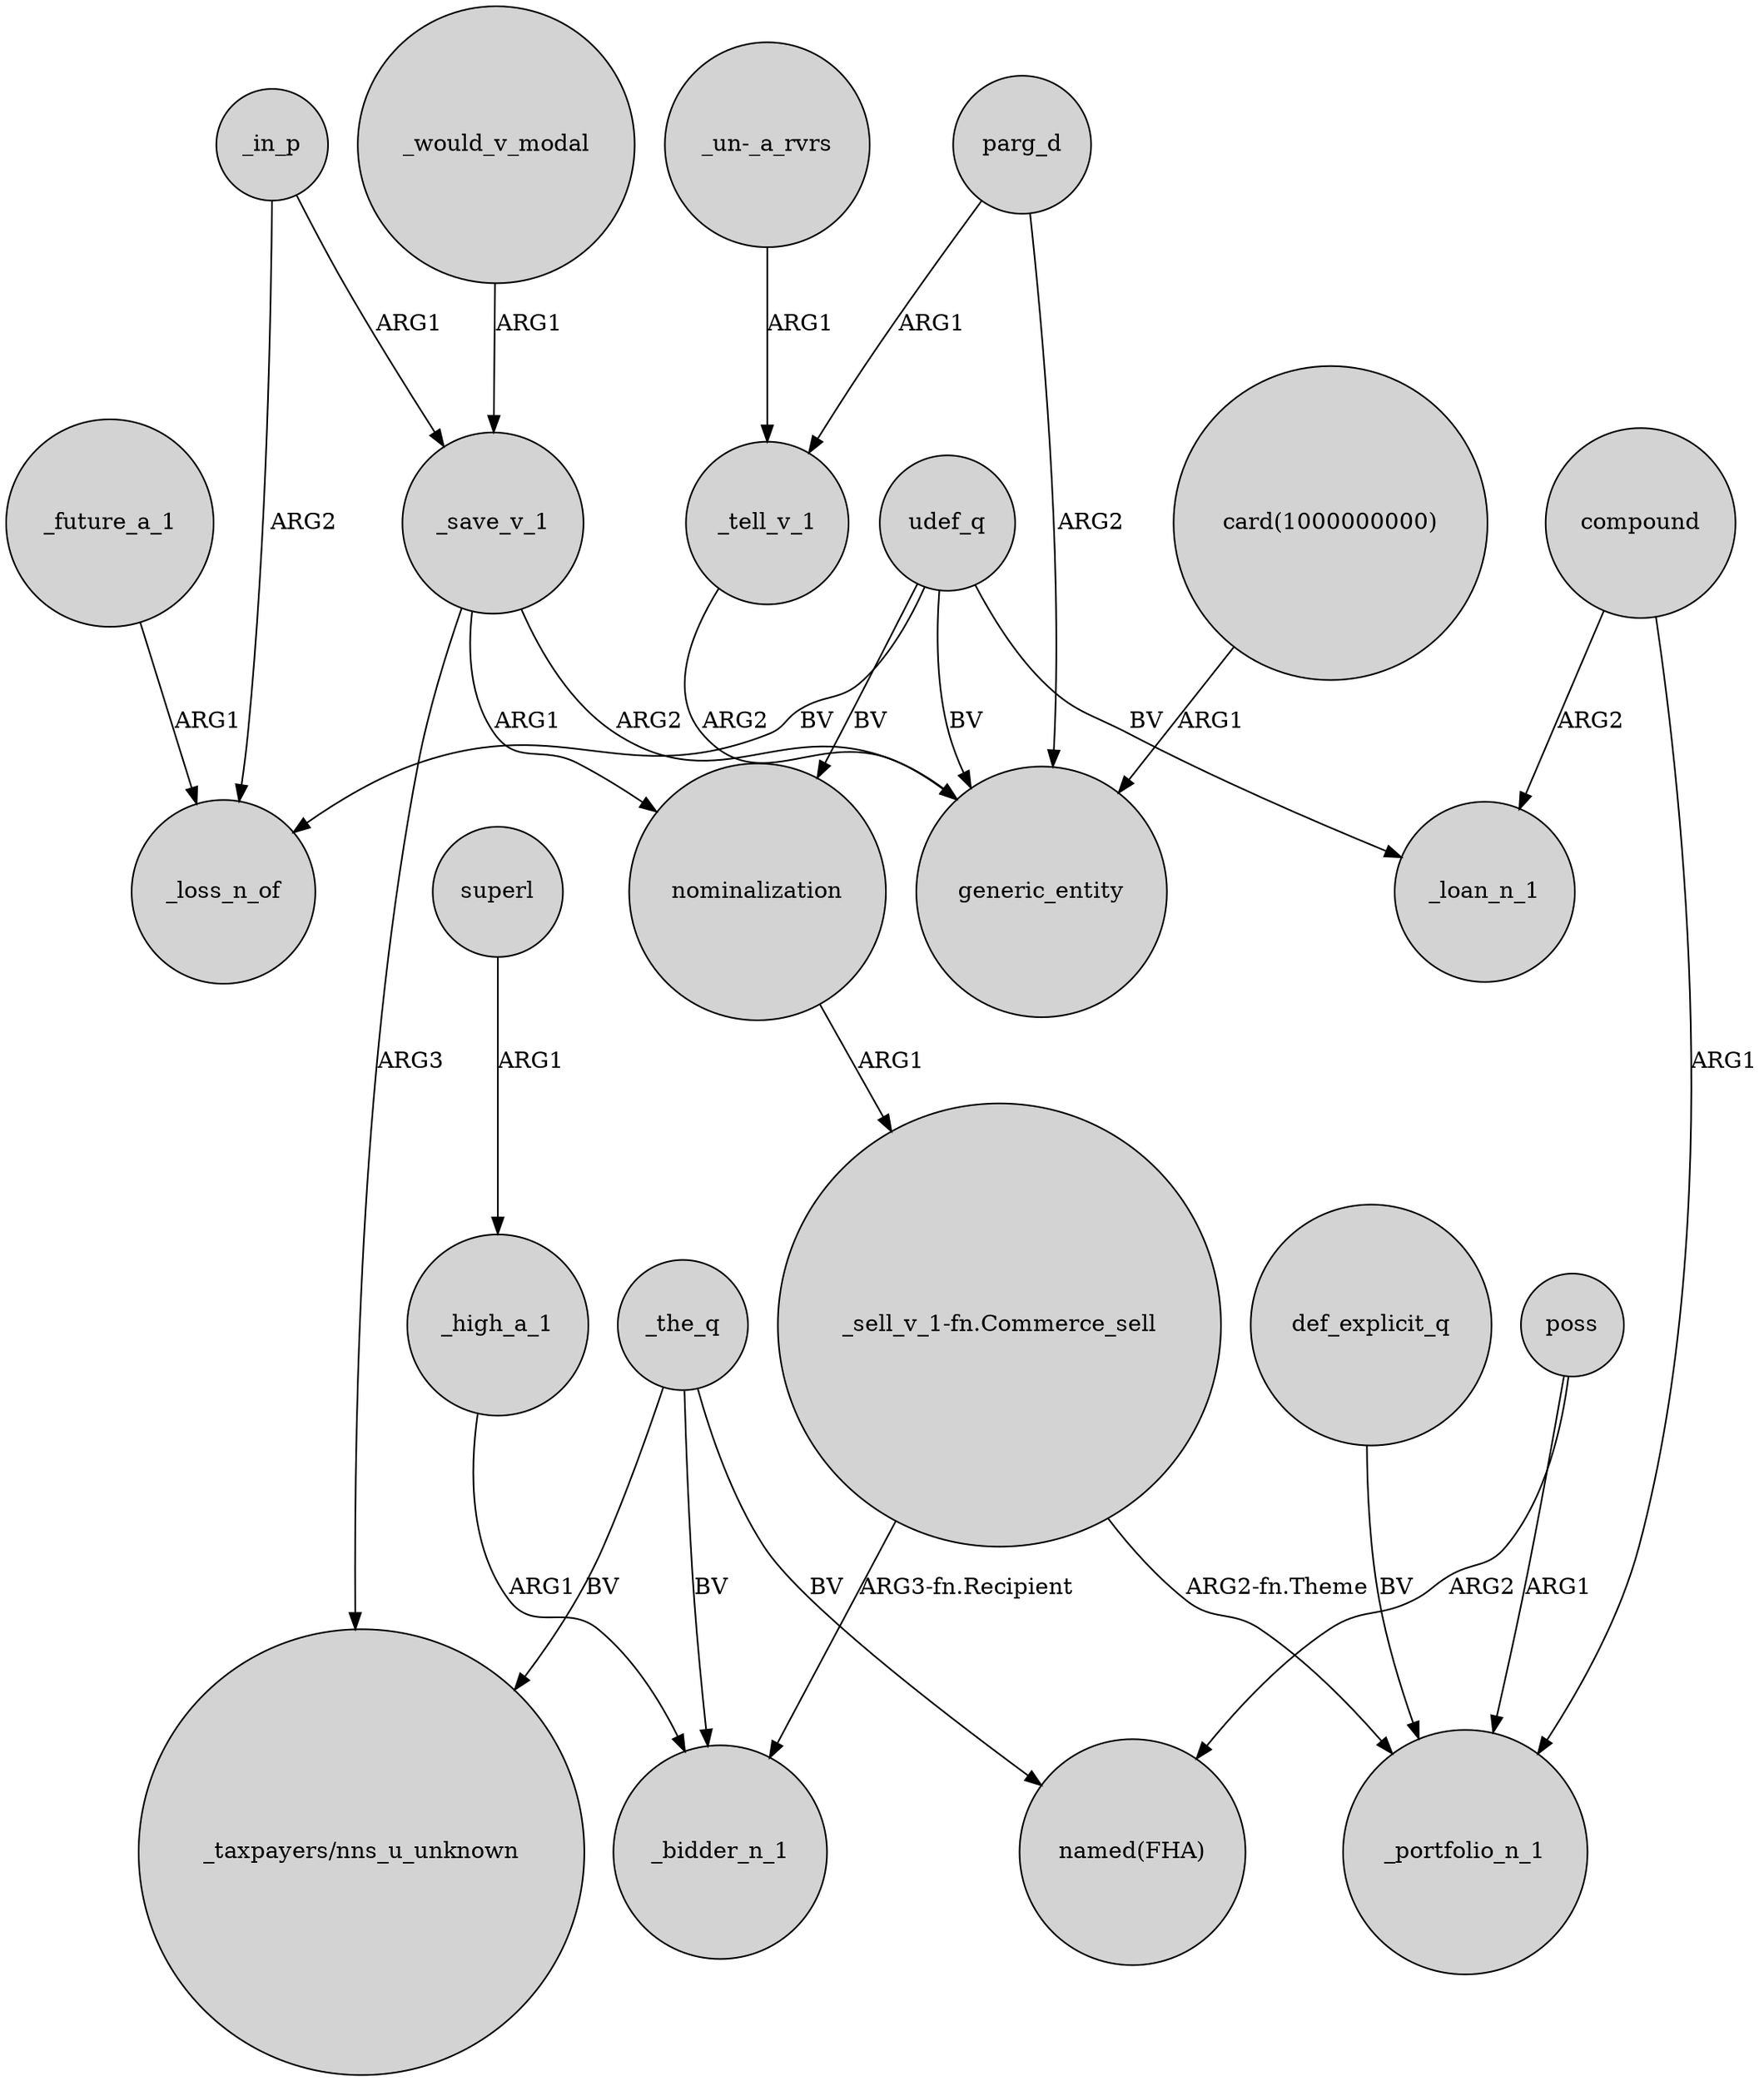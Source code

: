 digraph {
	node [shape=circle style=filled]
	"_un-_a_rvrs" -> _tell_v_1 [label=ARG1]
	"_sell_v_1-fn.Commerce_sell" -> _portfolio_n_1 [label="ARG2-fn.Theme"]
	poss -> "named(FHA)" [label=ARG2]
	_the_q -> "_taxpayers/nns_u_unknown" [label=BV]
	udef_q -> generic_entity [label=BV]
	parg_d -> _tell_v_1 [label=ARG1]
	_would_v_modal -> _save_v_1 [label=ARG1]
	_future_a_1 -> _loss_n_of [label=ARG1]
	_the_q -> "named(FHA)" [label=BV]
	superl -> _high_a_1 [label=ARG1]
	_save_v_1 -> generic_entity [label=ARG2]
	parg_d -> generic_entity [label=ARG2]
	_the_q -> _bidder_n_1 [label=BV]
	"_sell_v_1-fn.Commerce_sell" -> _bidder_n_1 [label="ARG3-fn.Recipient"]
	compound -> _portfolio_n_1 [label=ARG1]
	_high_a_1 -> _bidder_n_1 [label=ARG1]
	poss -> _portfolio_n_1 [label=ARG1]
	def_explicit_q -> _portfolio_n_1 [label=BV]
	_save_v_1 -> nominalization [label=ARG1]
	compound -> _loan_n_1 [label=ARG2]
	nominalization -> "_sell_v_1-fn.Commerce_sell" [label=ARG1]
	_save_v_1 -> "_taxpayers/nns_u_unknown" [label=ARG3]
	_tell_v_1 -> generic_entity [label=ARG2]
	udef_q -> nominalization [label=BV]
	_in_p -> _loss_n_of [label=ARG2]
	_in_p -> _save_v_1 [label=ARG1]
	"card(1000000000)" -> generic_entity [label=ARG1]
	udef_q -> _loss_n_of [label=BV]
	udef_q -> _loan_n_1 [label=BV]
}

